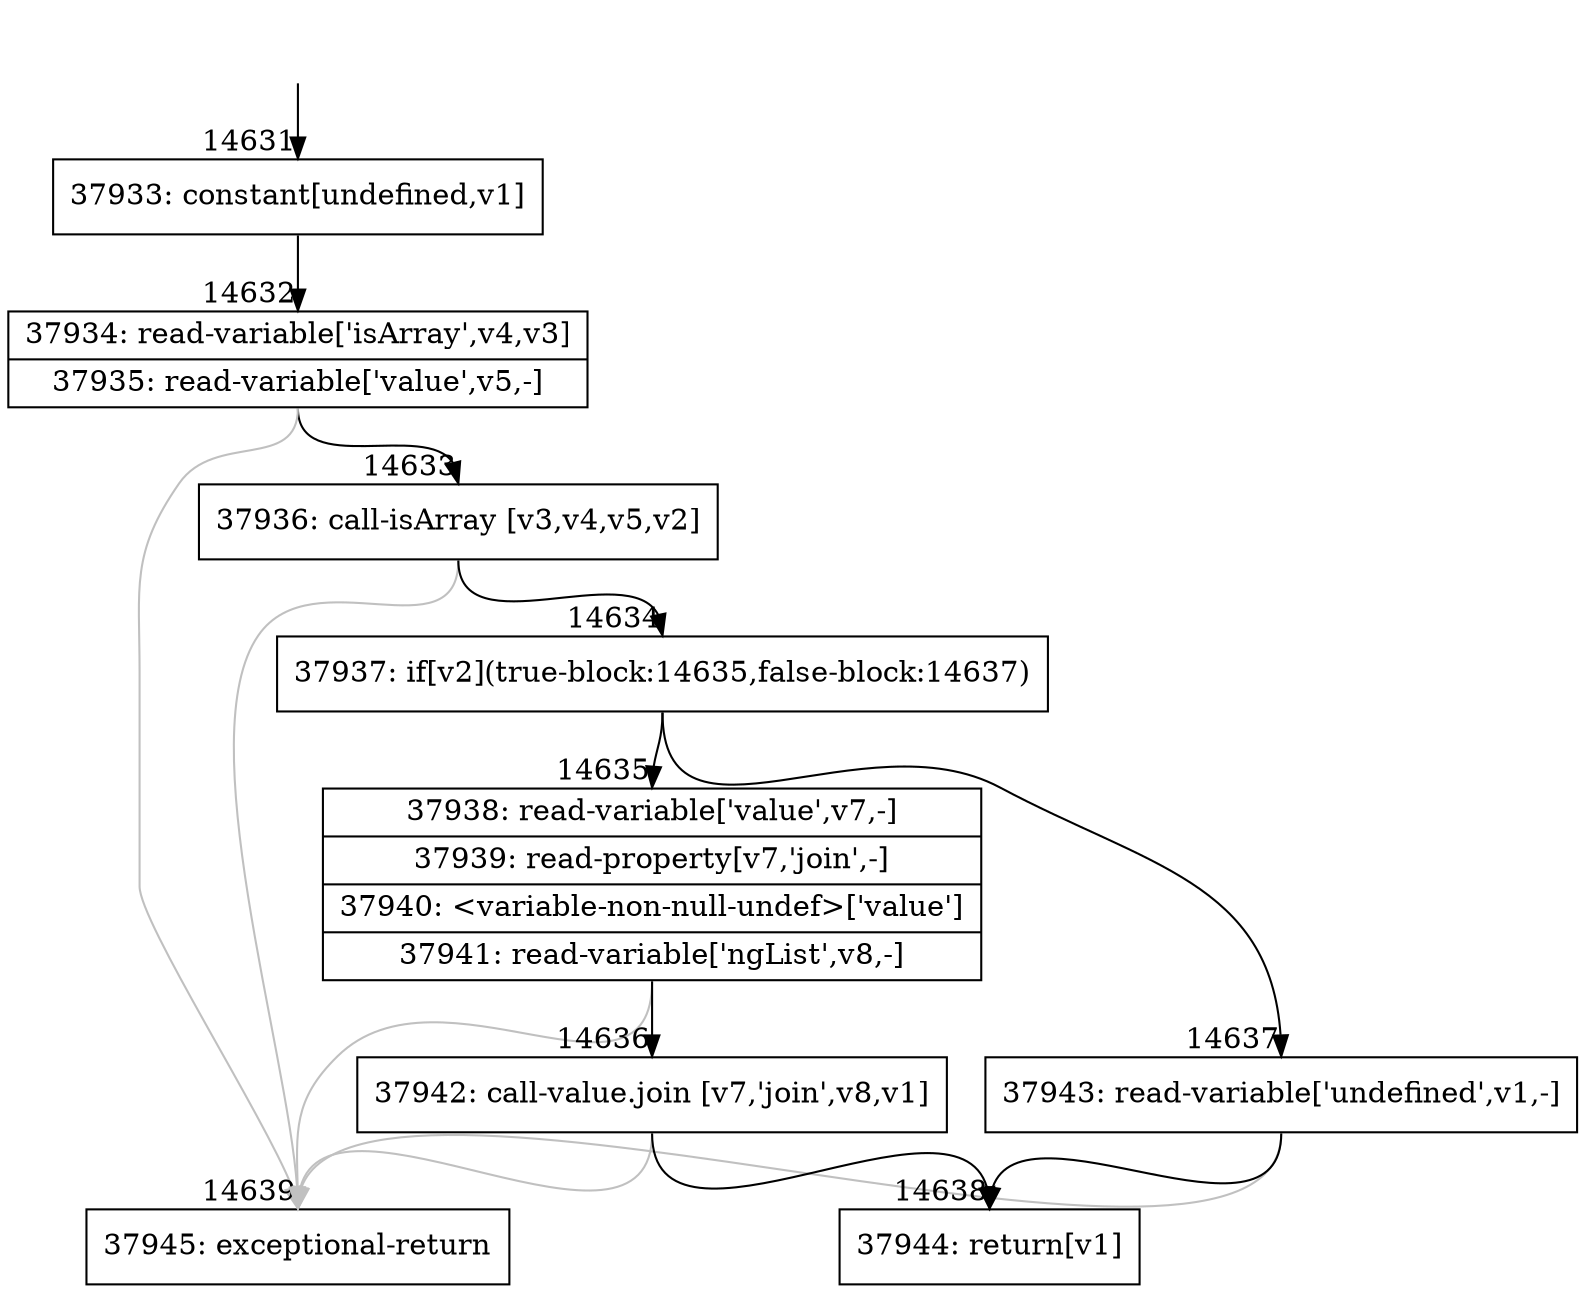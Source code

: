 digraph {
rankdir="TD"
BB_entry1169[shape=none,label=""];
BB_entry1169 -> BB14631 [tailport=s, headport=n, headlabel="    14631"]
BB14631 [shape=record label="{37933: constant[undefined,v1]}" ] 
BB14631 -> BB14632 [tailport=s, headport=n, headlabel="      14632"]
BB14632 [shape=record label="{37934: read-variable['isArray',v4,v3]|37935: read-variable['value',v5,-]}" ] 
BB14632 -> BB14633 [tailport=s, headport=n, headlabel="      14633"]
BB14632 -> BB14639 [tailport=s, headport=n, color=gray, headlabel="      14639"]
BB14633 [shape=record label="{37936: call-isArray [v3,v4,v5,v2]}" ] 
BB14633 -> BB14634 [tailport=s, headport=n, headlabel="      14634"]
BB14633 -> BB14639 [tailport=s, headport=n, color=gray]
BB14634 [shape=record label="{37937: if[v2](true-block:14635,false-block:14637)}" ] 
BB14634 -> BB14635 [tailport=s, headport=n, headlabel="      14635"]
BB14634 -> BB14637 [tailport=s, headport=n, headlabel="      14637"]
BB14635 [shape=record label="{37938: read-variable['value',v7,-]|37939: read-property[v7,'join',-]|37940: \<variable-non-null-undef\>['value']|37941: read-variable['ngList',v8,-]}" ] 
BB14635 -> BB14636 [tailport=s, headport=n, headlabel="      14636"]
BB14635 -> BB14639 [tailport=s, headport=n, color=gray]
BB14636 [shape=record label="{37942: call-value.join [v7,'join',v8,v1]}" ] 
BB14636 -> BB14638 [tailport=s, headport=n, headlabel="      14638"]
BB14636 -> BB14639 [tailport=s, headport=n, color=gray]
BB14637 [shape=record label="{37943: read-variable['undefined',v1,-]}" ] 
BB14637 -> BB14638 [tailport=s, headport=n]
BB14637 -> BB14639 [tailport=s, headport=n, color=gray]
BB14638 [shape=record label="{37944: return[v1]}" ] 
BB14639 [shape=record label="{37945: exceptional-return}" ] 
//#$~ 24326
}
